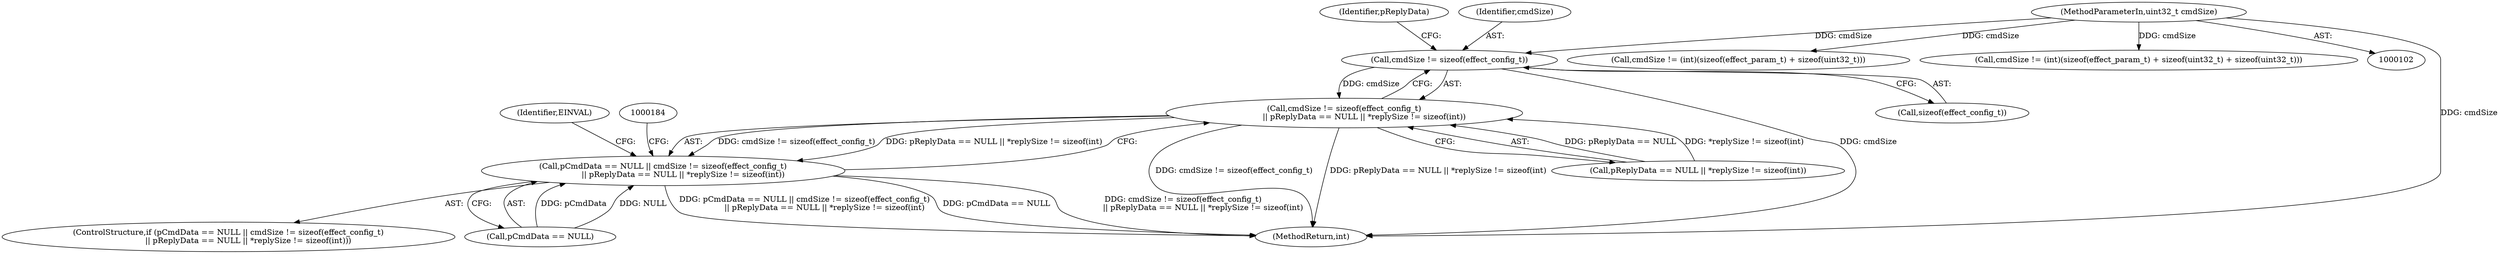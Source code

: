 digraph "0_Android_aeea52da00d210587fb3ed895de3d5f2e0264c88_11@API" {
"1000164" [label="(Call,cmdSize != sizeof(effect_config_t))"];
"1000105" [label="(MethodParameterIn,uint32_t cmdSize)"];
"1000163" [label="(Call,cmdSize != sizeof(effect_config_t)\n                || pReplyData == NULL || *replySize != sizeof(int))"];
"1000159" [label="(Call,pCmdData == NULL || cmdSize != sizeof(effect_config_t)\n                || pReplyData == NULL || *replySize != sizeof(int))"];
"1000164" [label="(Call,cmdSize != sizeof(effect_config_t))"];
"1000303" [label="(Call,cmdSize != (int)(sizeof(effect_param_t) + sizeof(uint32_t)))"];
"1000168" [label="(Call,pReplyData == NULL || *replySize != sizeof(int))"];
"1000105" [label="(MethodParameterIn,uint32_t cmdSize)"];
"1000158" [label="(ControlStructure,if (pCmdData == NULL || cmdSize != sizeof(effect_config_t)\n                || pReplyData == NULL || *replySize != sizeof(int)))"];
"1000996" [label="(MethodReturn,int)"];
"1000170" [label="(Identifier,pReplyData)"];
"1000166" [label="(Call,sizeof(effect_config_t))"];
"1000474" [label="(Call,cmdSize != (int)(sizeof(effect_param_t) + sizeof(uint32_t) + sizeof(uint32_t)))"];
"1000180" [label="(Identifier,EINVAL)"];
"1000159" [label="(Call,pCmdData == NULL || cmdSize != sizeof(effect_config_t)\n                || pReplyData == NULL || *replySize != sizeof(int))"];
"1000165" [label="(Identifier,cmdSize)"];
"1000163" [label="(Call,cmdSize != sizeof(effect_config_t)\n                || pReplyData == NULL || *replySize != sizeof(int))"];
"1000160" [label="(Call,pCmdData == NULL)"];
"1000164" -> "1000163"  [label="AST: "];
"1000164" -> "1000166"  [label="CFG: "];
"1000165" -> "1000164"  [label="AST: "];
"1000166" -> "1000164"  [label="AST: "];
"1000170" -> "1000164"  [label="CFG: "];
"1000163" -> "1000164"  [label="CFG: "];
"1000164" -> "1000996"  [label="DDG: cmdSize"];
"1000164" -> "1000163"  [label="DDG: cmdSize"];
"1000105" -> "1000164"  [label="DDG: cmdSize"];
"1000105" -> "1000102"  [label="AST: "];
"1000105" -> "1000996"  [label="DDG: cmdSize"];
"1000105" -> "1000303"  [label="DDG: cmdSize"];
"1000105" -> "1000474"  [label="DDG: cmdSize"];
"1000163" -> "1000159"  [label="AST: "];
"1000163" -> "1000168"  [label="CFG: "];
"1000168" -> "1000163"  [label="AST: "];
"1000159" -> "1000163"  [label="CFG: "];
"1000163" -> "1000996"  [label="DDG: cmdSize != sizeof(effect_config_t)"];
"1000163" -> "1000996"  [label="DDG: pReplyData == NULL || *replySize != sizeof(int)"];
"1000163" -> "1000159"  [label="DDG: cmdSize != sizeof(effect_config_t)"];
"1000163" -> "1000159"  [label="DDG: pReplyData == NULL || *replySize != sizeof(int)"];
"1000168" -> "1000163"  [label="DDG: pReplyData == NULL"];
"1000168" -> "1000163"  [label="DDG: *replySize != sizeof(int)"];
"1000159" -> "1000158"  [label="AST: "];
"1000159" -> "1000160"  [label="CFG: "];
"1000160" -> "1000159"  [label="AST: "];
"1000180" -> "1000159"  [label="CFG: "];
"1000184" -> "1000159"  [label="CFG: "];
"1000159" -> "1000996"  [label="DDG: pCmdData == NULL || cmdSize != sizeof(effect_config_t)\n                || pReplyData == NULL || *replySize != sizeof(int)"];
"1000159" -> "1000996"  [label="DDG: pCmdData == NULL"];
"1000159" -> "1000996"  [label="DDG: cmdSize != sizeof(effect_config_t)\n                || pReplyData == NULL || *replySize != sizeof(int)"];
"1000160" -> "1000159"  [label="DDG: pCmdData"];
"1000160" -> "1000159"  [label="DDG: NULL"];
}
